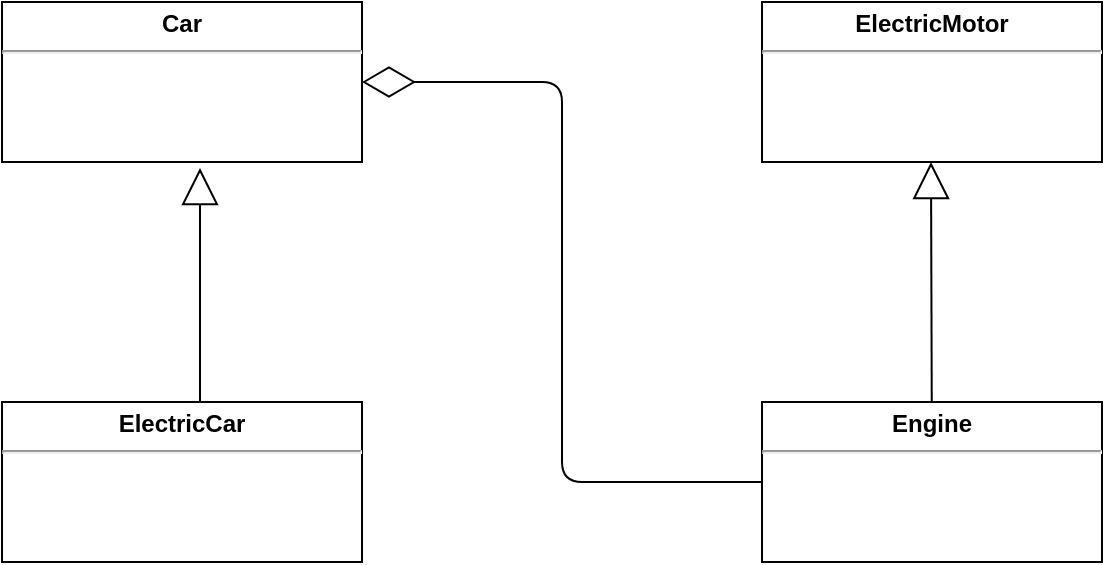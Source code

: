 <mxfile version="15.2.9" type="github">
  <diagram name="Page-1" id="c4acf3e9-155e-7222-9cf6-157b1a14988f">
    <mxGraphModel dx="782" dy="710" grid="1" gridSize="10" guides="1" tooltips="1" connect="1" arrows="1" fold="1" page="1" pageScale="1" pageWidth="850" pageHeight="1100" background="none" math="0" shadow="0">
      <root>
        <mxCell id="0" />
        <mxCell id="1" parent="0" />
        <mxCell id="6B4cgG3p0T65H-fU0JBy-1" value="&lt;p style=&quot;margin: 0px ; margin-top: 4px ; text-align: center&quot;&gt;Car&lt;/p&gt;&lt;hr&gt;" style="verticalAlign=top;align=left;overflow=fill;fontSize=12;fontFamily=Helvetica;html=1;fontStyle=1" parent="1" vertex="1">
          <mxGeometry x="140" y="40" width="180" height="80" as="geometry" />
        </mxCell>
        <mxCell id="6B4cgG3p0T65H-fU0JBy-2" value="&lt;p style=&quot;margin: 0px ; margin-top: 4px ; text-align: center&quot;&gt;&lt;b&gt;ElectricMotor&lt;/b&gt;&lt;/p&gt;&lt;hr&gt;" style="verticalAlign=top;align=left;overflow=fill;fontSize=12;fontFamily=Helvetica;html=1;" parent="1" vertex="1">
          <mxGeometry x="520" y="40" width="170" height="80" as="geometry" />
        </mxCell>
        <mxCell id="6B4cgG3p0T65H-fU0JBy-3" value="&lt;p style=&quot;margin: 0px ; margin-top: 4px ; text-align: center&quot;&gt;&lt;b&gt;ElectricCar&lt;/b&gt;&lt;/p&gt;&lt;hr&gt;" style="verticalAlign=top;align=left;overflow=fill;fontSize=12;fontFamily=Helvetica;html=1;" parent="1" vertex="1">
          <mxGeometry x="140" y="240" width="180" height="80" as="geometry" />
        </mxCell>
        <mxCell id="6B4cgG3p0T65H-fU0JBy-4" value="&lt;p style=&quot;margin: 0px ; margin-top: 4px ; text-align: center&quot;&gt;&lt;b&gt;Engine&lt;/b&gt;&lt;/p&gt;&lt;hr&gt;" style="verticalAlign=top;align=left;overflow=fill;fontSize=12;fontFamily=Helvetica;html=1;" parent="1" vertex="1">
          <mxGeometry x="520" y="240" width="170" height="80" as="geometry" />
        </mxCell>
        <mxCell id="mqiM9Gofg6vmu2jNMP34-2" value="" style="endArrow=block;endSize=16;endFill=0;html=1;entryX=0.55;entryY=1.038;entryDx=0;entryDy=0;entryPerimeter=0;exitX=0.55;exitY=0;exitDx=0;exitDy=0;exitPerimeter=0;" edge="1" parent="1" source="6B4cgG3p0T65H-fU0JBy-3" target="6B4cgG3p0T65H-fU0JBy-1">
          <mxGeometry width="160" relative="1" as="geometry">
            <mxPoint x="239" y="230" as="sourcePoint" />
            <mxPoint x="310" y="180" as="targetPoint" />
          </mxGeometry>
        </mxCell>
        <mxCell id="mqiM9Gofg6vmu2jNMP34-4" value="" style="endArrow=block;endSize=16;endFill=0;html=1;entryX=0.55;entryY=1.038;entryDx=0;entryDy=0;entryPerimeter=0;" edge="1" parent="1" source="6B4cgG3p0T65H-fU0JBy-4">
          <mxGeometry width="160" relative="1" as="geometry">
            <mxPoint x="604.5" y="236.96" as="sourcePoint" />
            <mxPoint x="604.5" y="120.0" as="targetPoint" />
          </mxGeometry>
        </mxCell>
        <mxCell id="mqiM9Gofg6vmu2jNMP34-5" value="" style="endArrow=diamondThin;endFill=0;endSize=24;html=1;exitX=0;exitY=0.5;exitDx=0;exitDy=0;entryX=1;entryY=0.5;entryDx=0;entryDy=0;" edge="1" parent="1" source="6B4cgG3p0T65H-fU0JBy-4" target="6B4cgG3p0T65H-fU0JBy-1">
          <mxGeometry width="160" relative="1" as="geometry">
            <mxPoint x="424" y="340" as="sourcePoint" />
            <mxPoint x="424" y="60" as="targetPoint" />
            <Array as="points">
              <mxPoint x="420" y="280" />
              <mxPoint x="420" y="80" />
            </Array>
          </mxGeometry>
        </mxCell>
      </root>
    </mxGraphModel>
  </diagram>
</mxfile>

